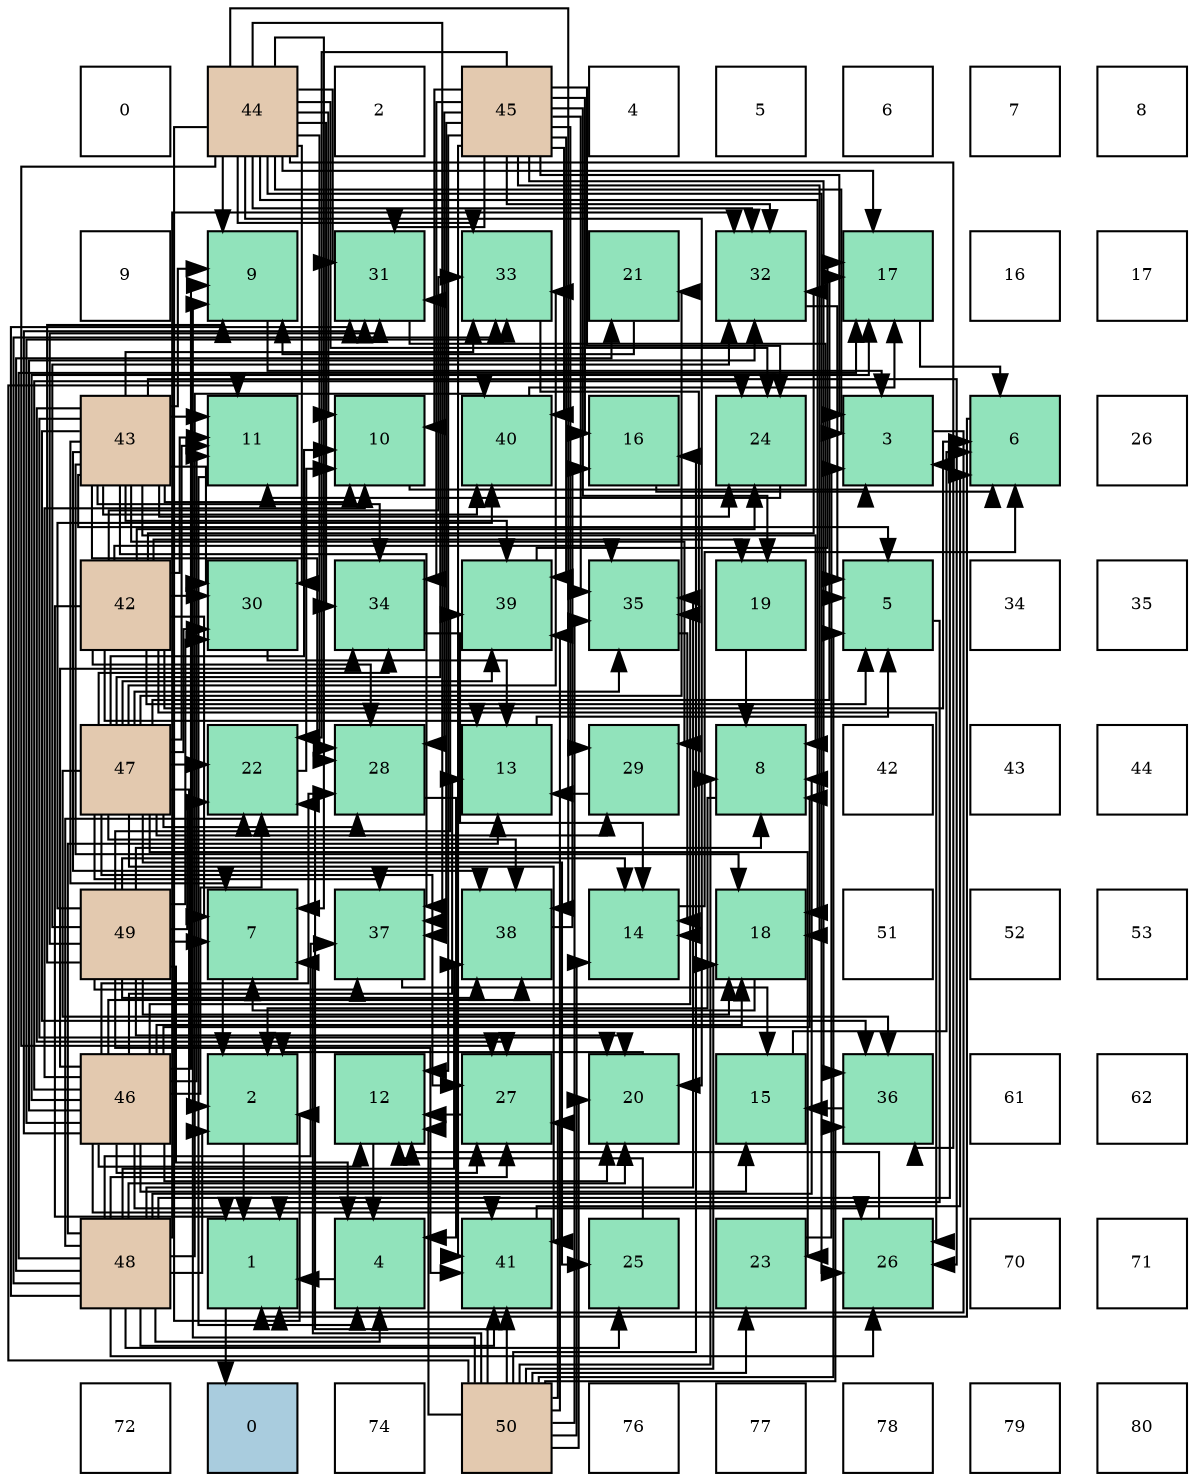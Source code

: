 digraph layout{
 rankdir=TB;
 splines=ortho;
 node [style=filled shape=square fixedsize=true width=0.6];
0[label="0", fontsize=8, fillcolor="#ffffff"];
1[label="44", fontsize=8, fillcolor="#e3c9af"];
2[label="2", fontsize=8, fillcolor="#ffffff"];
3[label="45", fontsize=8, fillcolor="#e3c9af"];
4[label="4", fontsize=8, fillcolor="#ffffff"];
5[label="5", fontsize=8, fillcolor="#ffffff"];
6[label="6", fontsize=8, fillcolor="#ffffff"];
7[label="7", fontsize=8, fillcolor="#ffffff"];
8[label="8", fontsize=8, fillcolor="#ffffff"];
9[label="9", fontsize=8, fillcolor="#ffffff"];
10[label="9", fontsize=8, fillcolor="#91e3bb"];
11[label="31", fontsize=8, fillcolor="#91e3bb"];
12[label="33", fontsize=8, fillcolor="#91e3bb"];
13[label="21", fontsize=8, fillcolor="#91e3bb"];
14[label="32", fontsize=8, fillcolor="#91e3bb"];
15[label="17", fontsize=8, fillcolor="#91e3bb"];
16[label="16", fontsize=8, fillcolor="#ffffff"];
17[label="17", fontsize=8, fillcolor="#ffffff"];
18[label="43", fontsize=8, fillcolor="#e3c9af"];
19[label="11", fontsize=8, fillcolor="#91e3bb"];
20[label="10", fontsize=8, fillcolor="#91e3bb"];
21[label="40", fontsize=8, fillcolor="#91e3bb"];
22[label="16", fontsize=8, fillcolor="#91e3bb"];
23[label="24", fontsize=8, fillcolor="#91e3bb"];
24[label="3", fontsize=8, fillcolor="#91e3bb"];
25[label="6", fontsize=8, fillcolor="#91e3bb"];
26[label="26", fontsize=8, fillcolor="#ffffff"];
27[label="42", fontsize=8, fillcolor="#e3c9af"];
28[label="30", fontsize=8, fillcolor="#91e3bb"];
29[label="34", fontsize=8, fillcolor="#91e3bb"];
30[label="39", fontsize=8, fillcolor="#91e3bb"];
31[label="35", fontsize=8, fillcolor="#91e3bb"];
32[label="19", fontsize=8, fillcolor="#91e3bb"];
33[label="5", fontsize=8, fillcolor="#91e3bb"];
34[label="34", fontsize=8, fillcolor="#ffffff"];
35[label="35", fontsize=8, fillcolor="#ffffff"];
36[label="47", fontsize=8, fillcolor="#e3c9af"];
37[label="22", fontsize=8, fillcolor="#91e3bb"];
38[label="28", fontsize=8, fillcolor="#91e3bb"];
39[label="13", fontsize=8, fillcolor="#91e3bb"];
40[label="29", fontsize=8, fillcolor="#91e3bb"];
41[label="8", fontsize=8, fillcolor="#91e3bb"];
42[label="42", fontsize=8, fillcolor="#ffffff"];
43[label="43", fontsize=8, fillcolor="#ffffff"];
44[label="44", fontsize=8, fillcolor="#ffffff"];
45[label="49", fontsize=8, fillcolor="#e3c9af"];
46[label="7", fontsize=8, fillcolor="#91e3bb"];
47[label="37", fontsize=8, fillcolor="#91e3bb"];
48[label="38", fontsize=8, fillcolor="#91e3bb"];
49[label="14", fontsize=8, fillcolor="#91e3bb"];
50[label="18", fontsize=8, fillcolor="#91e3bb"];
51[label="51", fontsize=8, fillcolor="#ffffff"];
52[label="52", fontsize=8, fillcolor="#ffffff"];
53[label="53", fontsize=8, fillcolor="#ffffff"];
54[label="46", fontsize=8, fillcolor="#e3c9af"];
55[label="2", fontsize=8, fillcolor="#91e3bb"];
56[label="12", fontsize=8, fillcolor="#91e3bb"];
57[label="27", fontsize=8, fillcolor="#91e3bb"];
58[label="20", fontsize=8, fillcolor="#91e3bb"];
59[label="15", fontsize=8, fillcolor="#91e3bb"];
60[label="36", fontsize=8, fillcolor="#91e3bb"];
61[label="61", fontsize=8, fillcolor="#ffffff"];
62[label="62", fontsize=8, fillcolor="#ffffff"];
63[label="48", fontsize=8, fillcolor="#e3c9af"];
64[label="1", fontsize=8, fillcolor="#91e3bb"];
65[label="4", fontsize=8, fillcolor="#91e3bb"];
66[label="41", fontsize=8, fillcolor="#91e3bb"];
67[label="25", fontsize=8, fillcolor="#91e3bb"];
68[label="23", fontsize=8, fillcolor="#91e3bb"];
69[label="26", fontsize=8, fillcolor="#91e3bb"];
70[label="70", fontsize=8, fillcolor="#ffffff"];
71[label="71", fontsize=8, fillcolor="#ffffff"];
72[label="72", fontsize=8, fillcolor="#ffffff"];
73[label="0", fontsize=8, fillcolor="#a9ccde"];
74[label="74", fontsize=8, fillcolor="#ffffff"];
75[label="50", fontsize=8, fillcolor="#e3c9af"];
76[label="76", fontsize=8, fillcolor="#ffffff"];
77[label="77", fontsize=8, fillcolor="#ffffff"];
78[label="78", fontsize=8, fillcolor="#ffffff"];
79[label="79", fontsize=8, fillcolor="#ffffff"];
80[label="80", fontsize=8, fillcolor="#ffffff"];
edge [constraint=false, style=vis];64 -> 73;
55 -> 64;
24 -> 64;
65 -> 64;
33 -> 64;
25 -> 64;
46 -> 55;
41 -> 55;
10 -> 24;
20 -> 24;
19 -> 65;
56 -> 65;
39 -> 33;
49 -> 25;
59 -> 25;
22 -> 25;
15 -> 25;
50 -> 46;
32 -> 41;
58 -> 55;
13 -> 10;
37 -> 20;
68 -> 24;
23 -> 19;
67 -> 56;
69 -> 56;
57 -> 56;
38 -> 65;
40 -> 39;
28 -> 39;
11 -> 33;
14 -> 33;
12 -> 49;
29 -> 49;
31 -> 49;
60 -> 59;
47 -> 59;
48 -> 22;
30 -> 15;
21 -> 15;
66 -> 25;
27 -> 64;
27 -> 33;
27 -> 25;
27 -> 46;
27 -> 19;
27 -> 39;
27 -> 32;
27 -> 23;
27 -> 69;
27 -> 38;
27 -> 28;
27 -> 14;
27 -> 12;
27 -> 31;
18 -> 33;
18 -> 46;
18 -> 41;
18 -> 10;
18 -> 20;
18 -> 19;
18 -> 50;
18 -> 58;
18 -> 23;
18 -> 69;
18 -> 57;
18 -> 38;
18 -> 40;
18 -> 28;
18 -> 12;
18 -> 29;
18 -> 60;
18 -> 47;
18 -> 48;
18 -> 30;
18 -> 21;
1 -> 55;
1 -> 24;
1 -> 46;
1 -> 10;
1 -> 20;
1 -> 15;
1 -> 50;
1 -> 58;
1 -> 23;
1 -> 69;
1 -> 57;
1 -> 38;
1 -> 28;
1 -> 11;
1 -> 14;
1 -> 12;
1 -> 29;
1 -> 60;
1 -> 47;
1 -> 48;
3 -> 24;
3 -> 20;
3 -> 56;
3 -> 22;
3 -> 50;
3 -> 32;
3 -> 37;
3 -> 23;
3 -> 38;
3 -> 40;
3 -> 11;
3 -> 14;
3 -> 29;
3 -> 31;
3 -> 60;
3 -> 47;
3 -> 30;
3 -> 21;
3 -> 66;
54 -> 41;
54 -> 10;
54 -> 20;
54 -> 19;
54 -> 56;
54 -> 39;
54 -> 59;
54 -> 15;
54 -> 50;
54 -> 58;
54 -> 37;
54 -> 23;
54 -> 69;
54 -> 57;
54 -> 38;
54 -> 11;
54 -> 14;
54 -> 12;
54 -> 29;
54 -> 31;
54 -> 48;
54 -> 66;
36 -> 55;
36 -> 20;
36 -> 19;
36 -> 15;
36 -> 13;
36 -> 37;
36 -> 68;
36 -> 67;
36 -> 57;
36 -> 38;
36 -> 40;
36 -> 28;
36 -> 11;
36 -> 12;
36 -> 29;
36 -> 31;
36 -> 60;
36 -> 47;
36 -> 48;
36 -> 30;
36 -> 66;
63 -> 55;
63 -> 24;
63 -> 65;
63 -> 41;
63 -> 39;
63 -> 15;
63 -> 58;
63 -> 13;
63 -> 37;
63 -> 67;
63 -> 69;
63 -> 57;
63 -> 11;
63 -> 14;
63 -> 12;
63 -> 31;
63 -> 47;
63 -> 48;
63 -> 21;
63 -> 66;
45 -> 65;
45 -> 46;
45 -> 41;
45 -> 10;
45 -> 49;
45 -> 50;
45 -> 58;
45 -> 37;
45 -> 28;
45 -> 11;
45 -> 14;
45 -> 47;
45 -> 48;
45 -> 30;
45 -> 21;
45 -> 66;
75 -> 33;
75 -> 46;
75 -> 41;
75 -> 10;
75 -> 19;
75 -> 56;
75 -> 49;
75 -> 22;
75 -> 50;
75 -> 58;
75 -> 37;
75 -> 68;
75 -> 57;
75 -> 31;
75 -> 60;
75 -> 30;
75 -> 66;
edge [constraint=true, style=invis];
0 -> 9 -> 18 -> 27 -> 36 -> 45 -> 54 -> 63 -> 72;
1 -> 10 -> 19 -> 28 -> 37 -> 46 -> 55 -> 64 -> 73;
2 -> 11 -> 20 -> 29 -> 38 -> 47 -> 56 -> 65 -> 74;
3 -> 12 -> 21 -> 30 -> 39 -> 48 -> 57 -> 66 -> 75;
4 -> 13 -> 22 -> 31 -> 40 -> 49 -> 58 -> 67 -> 76;
5 -> 14 -> 23 -> 32 -> 41 -> 50 -> 59 -> 68 -> 77;
6 -> 15 -> 24 -> 33 -> 42 -> 51 -> 60 -> 69 -> 78;
7 -> 16 -> 25 -> 34 -> 43 -> 52 -> 61 -> 70 -> 79;
8 -> 17 -> 26 -> 35 -> 44 -> 53 -> 62 -> 71 -> 80;
rank = same {0 -> 1 -> 2 -> 3 -> 4 -> 5 -> 6 -> 7 -> 8};
rank = same {9 -> 10 -> 11 -> 12 -> 13 -> 14 -> 15 -> 16 -> 17};
rank = same {18 -> 19 -> 20 -> 21 -> 22 -> 23 -> 24 -> 25 -> 26};
rank = same {27 -> 28 -> 29 -> 30 -> 31 -> 32 -> 33 -> 34 -> 35};
rank = same {36 -> 37 -> 38 -> 39 -> 40 -> 41 -> 42 -> 43 -> 44};
rank = same {45 -> 46 -> 47 -> 48 -> 49 -> 50 -> 51 -> 52 -> 53};
rank = same {54 -> 55 -> 56 -> 57 -> 58 -> 59 -> 60 -> 61 -> 62};
rank = same {63 -> 64 -> 65 -> 66 -> 67 -> 68 -> 69 -> 70 -> 71};
rank = same {72 -> 73 -> 74 -> 75 -> 76 -> 77 -> 78 -> 79 -> 80};
}